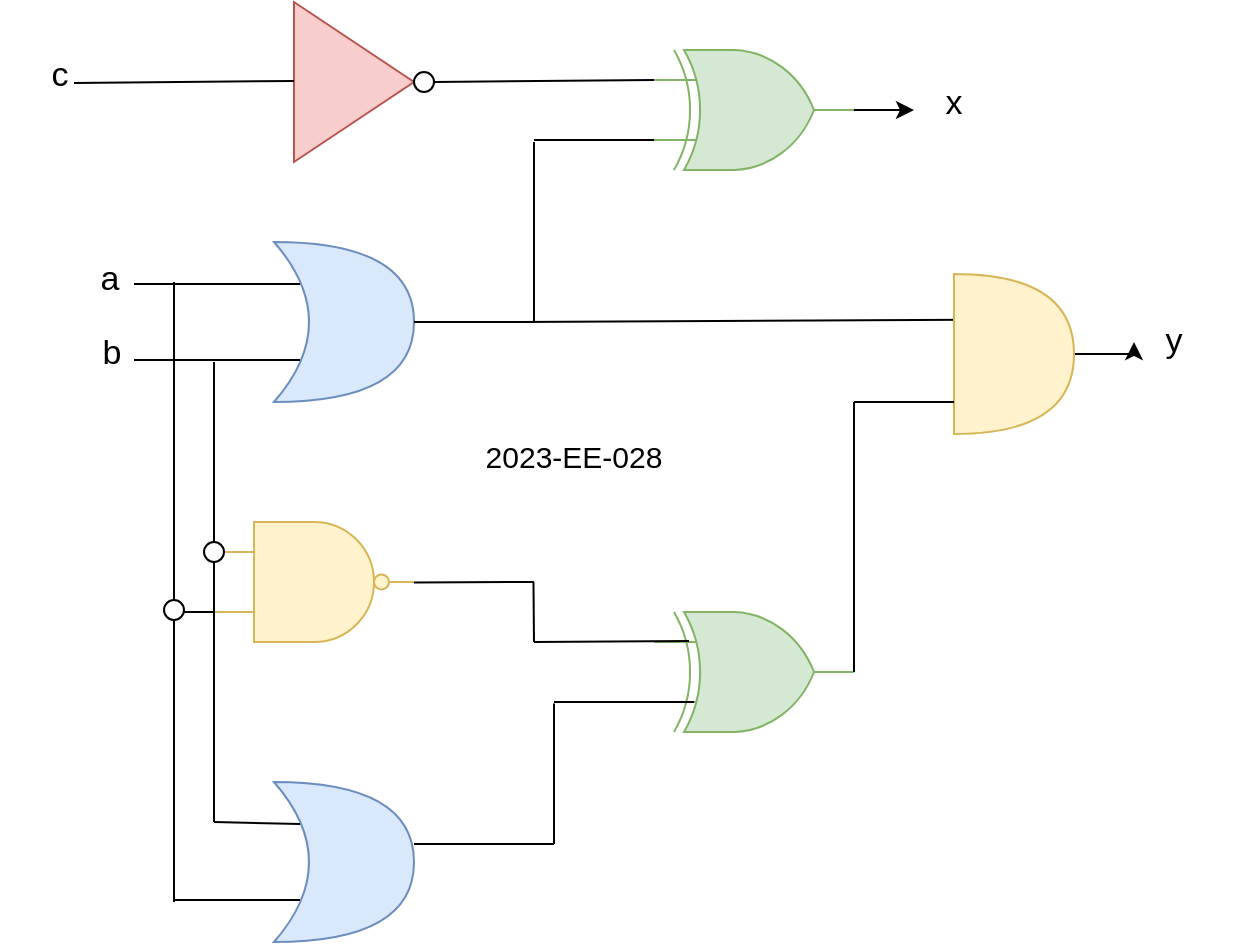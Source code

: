<mxfile version="26.0.11">
  <diagram name="Page-1" id="GbOqAX8gS-BmZQPD8mnE">
    <mxGraphModel grid="1" page="1" gridSize="10" guides="1" tooltips="1" connect="1" arrows="1" fold="1" pageScale="1" pageWidth="850" pageHeight="1100" math="0" shadow="0">
      <root>
        <mxCell id="0" />
        <mxCell id="1" parent="0" />
        <mxCell id="Z-D4doJ-xCOgX-m-qgC_-3" value="" style="verticalLabelPosition=bottom;shadow=0;dashed=0;align=center;html=1;verticalAlign=top;shape=mxgraph.electrical.logic_gates.logic_gate;operation=and;negating=1;negSize=0.15;fillColor=#fff2cc;strokeColor=#d6b656;" vertex="1" parent="1">
          <mxGeometry x="120" y="380" width="100" height="60" as="geometry" />
        </mxCell>
        <mxCell id="Z-D4doJ-xCOgX-m-qgC_-61" style="edgeStyle=orthogonalEdgeStyle;rounded=0;orthogonalLoop=1;jettySize=auto;html=1;exitX=1;exitY=0.5;exitDx=0;exitDy=0;exitPerimeter=0;" edge="1" parent="1" source="Z-D4doJ-xCOgX-m-qgC_-5">
          <mxGeometry relative="1" as="geometry">
            <mxPoint x="470" y="174.105" as="targetPoint" />
          </mxGeometry>
        </mxCell>
        <mxCell id="Z-D4doJ-xCOgX-m-qgC_-5" value="" style="verticalLabelPosition=bottom;shadow=0;dashed=0;align=center;html=1;verticalAlign=top;shape=mxgraph.electrical.logic_gates.logic_gate;operation=xor;fillColor=#d5e8d4;strokeColor=#82b366;" vertex="1" parent="1">
          <mxGeometry x="340" y="144" width="100" height="60" as="geometry" />
        </mxCell>
        <mxCell id="Z-D4doJ-xCOgX-m-qgC_-6" value="" style="verticalLabelPosition=bottom;shadow=0;dashed=0;align=center;html=1;verticalAlign=top;shape=mxgraph.electrical.logic_gates.logic_gate;operation=xor;fillColor=#d5e8d4;strokeColor=#82b366;" vertex="1" parent="1">
          <mxGeometry x="340" y="425" width="100" height="60" as="geometry" />
        </mxCell>
        <mxCell id="Z-D4doJ-xCOgX-m-qgC_-8" value="" style="shape=xor;whiteSpace=wrap;html=1;fillColor=#dae8fc;strokeColor=#6c8ebf;" vertex="1" parent="1">
          <mxGeometry x="150" y="240" width="70" height="80" as="geometry" />
        </mxCell>
        <mxCell id="Z-D4doJ-xCOgX-m-qgC_-14" value="" style="group" connectable="0" vertex="1" parent="1">
          <mxGeometry x="160" y="120" width="70" height="80" as="geometry" />
        </mxCell>
        <mxCell id="Z-D4doJ-xCOgX-m-qgC_-1" value="" style="triangle;whiteSpace=wrap;html=1;fillColor=#f8cecc;strokeColor=#b85450;" vertex="1" parent="Z-D4doJ-xCOgX-m-qgC_-14">
          <mxGeometry width="60" height="80" as="geometry" />
        </mxCell>
        <mxCell id="Z-D4doJ-xCOgX-m-qgC_-4" value="" style="ellipse;whiteSpace=wrap;html=1;aspect=fixed;" vertex="1" parent="Z-D4doJ-xCOgX-m-qgC_-14">
          <mxGeometry x="60" y="35" width="10" height="10" as="geometry" />
        </mxCell>
        <mxCell id="Z-D4doJ-xCOgX-m-qgC_-18" value="" style="endArrow=none;html=1;rounded=0;exitX=1;exitY=0.5;exitDx=0;exitDy=0;entryX=0;entryY=0.25;entryDx=0;entryDy=0;entryPerimeter=0;" edge="1" parent="1" source="Z-D4doJ-xCOgX-m-qgC_-4" target="Z-D4doJ-xCOgX-m-qgC_-5">
          <mxGeometry width="50" height="50" relative="1" as="geometry">
            <mxPoint x="280" y="240" as="sourcePoint" />
            <mxPoint x="430" y="160" as="targetPoint" />
          </mxGeometry>
        </mxCell>
        <mxCell id="Z-D4doJ-xCOgX-m-qgC_-22" value="" style="group" connectable="0" vertex="1" parent="1">
          <mxGeometry x="220" y="189" width="120" height="91" as="geometry" />
        </mxCell>
        <mxCell id="Z-D4doJ-xCOgX-m-qgC_-19" value="" style="endArrow=none;html=1;rounded=0;entryX=0;entryY=0.25;entryDx=0;entryDy=0;entryPerimeter=0;" edge="1" parent="Z-D4doJ-xCOgX-m-qgC_-22">
          <mxGeometry width="50" height="50" relative="1" as="geometry">
            <mxPoint x="60" as="sourcePoint" />
            <mxPoint x="120" as="targetPoint" />
          </mxGeometry>
        </mxCell>
        <mxCell id="Z-D4doJ-xCOgX-m-qgC_-20" value="" style="endArrow=none;html=1;rounded=0;" edge="1" parent="Z-D4doJ-xCOgX-m-qgC_-22">
          <mxGeometry width="50" height="50" relative="1" as="geometry">
            <mxPoint x="60" y="1" as="sourcePoint" />
            <mxPoint x="60" y="91" as="targetPoint" />
          </mxGeometry>
        </mxCell>
        <mxCell id="Z-D4doJ-xCOgX-m-qgC_-21" value="" style="endArrow=none;html=1;rounded=0;entryX=0;entryY=0.25;entryDx=0;entryDy=0;entryPerimeter=0;" edge="1" parent="Z-D4doJ-xCOgX-m-qgC_-22">
          <mxGeometry width="50" height="50" relative="1" as="geometry">
            <mxPoint y="91" as="sourcePoint" />
            <mxPoint x="60" y="91" as="targetPoint" />
          </mxGeometry>
        </mxCell>
        <mxCell id="Z-D4doJ-xCOgX-m-qgC_-62" value="" style="endArrow=none;html=1;rounded=0;entryX=-0.081;entryY=-0.014;entryDx=0;entryDy=0;entryPerimeter=0;" edge="1" parent="Z-D4doJ-xCOgX-m-qgC_-22">
          <mxGeometry width="50" height="50" relative="1" as="geometry">
            <mxPoint x="52" y="91" as="sourcePoint" />
            <mxPoint x="277.14" y="89.88" as="targetPoint" />
          </mxGeometry>
        </mxCell>
        <mxCell id="Z-D4doJ-xCOgX-m-qgC_-23" value="" style="endArrow=none;html=1;rounded=0;exitX=1;exitY=0.5;exitDx=0;exitDy=0;entryX=0;entryY=0.25;entryDx=0;entryDy=0;entryPerimeter=0;" edge="1" parent="1">
          <mxGeometry width="50" height="50" relative="1" as="geometry">
            <mxPoint x="50" y="160.5" as="sourcePoint" />
            <mxPoint x="160" y="159.5" as="targetPoint" />
          </mxGeometry>
        </mxCell>
        <mxCell id="Z-D4doJ-xCOgX-m-qgC_-24" value="" style="endArrow=none;html=1;rounded=0;entryX=0;entryY=0.25;entryDx=0;entryDy=0;entryPerimeter=0;" edge="1" parent="1">
          <mxGeometry width="50" height="50" relative="1" as="geometry">
            <mxPoint x="80" y="261" as="sourcePoint" />
            <mxPoint x="163" y="261" as="targetPoint" />
          </mxGeometry>
        </mxCell>
        <mxCell id="Z-D4doJ-xCOgX-m-qgC_-25" value="" style="endArrow=none;html=1;rounded=0;entryX=0;entryY=0.25;entryDx=0;entryDy=0;entryPerimeter=0;" edge="1" parent="1">
          <mxGeometry width="50" height="50" relative="1" as="geometry">
            <mxPoint x="80" y="299" as="sourcePoint" />
            <mxPoint x="163" y="299" as="targetPoint" />
          </mxGeometry>
        </mxCell>
        <mxCell id="Z-D4doJ-xCOgX-m-qgC_-30" value="" style="endArrow=none;html=1;rounded=0;" edge="1" parent="1" source="Z-D4doJ-xCOgX-m-qgC_-49">
          <mxGeometry width="50" height="50" relative="1" as="geometry">
            <mxPoint x="120" y="300" as="sourcePoint" />
            <mxPoint x="120" y="530" as="targetPoint" />
          </mxGeometry>
        </mxCell>
        <mxCell id="Z-D4doJ-xCOgX-m-qgC_-32" value="" style="endArrow=none;html=1;rounded=0;" edge="1" parent="1" source="Z-D4doJ-xCOgX-m-qgC_-51">
          <mxGeometry width="50" height="50" relative="1" as="geometry">
            <mxPoint x="100" y="260" as="sourcePoint" />
            <mxPoint x="100" y="570" as="targetPoint" />
          </mxGeometry>
        </mxCell>
        <mxCell id="Z-D4doJ-xCOgX-m-qgC_-33" value="" style="endArrow=none;html=1;rounded=0;" edge="1" parent="1">
          <mxGeometry width="50" height="50" relative="1" as="geometry">
            <mxPoint x="100" y="425" as="sourcePoint" />
            <mxPoint x="120" y="425" as="targetPoint" />
          </mxGeometry>
        </mxCell>
        <mxCell id="Z-D4doJ-xCOgX-m-qgC_-34" value="" style="shape=xor;whiteSpace=wrap;html=1;fillColor=#dae8fc;strokeColor=#6c8ebf;" vertex="1" parent="1">
          <mxGeometry x="150" y="510" width="70" height="80" as="geometry" />
        </mxCell>
        <mxCell id="Z-D4doJ-xCOgX-m-qgC_-35" value="" style="endArrow=none;html=1;rounded=0;entryX=0;entryY=0.25;entryDx=0;entryDy=0;entryPerimeter=0;" edge="1" parent="1">
          <mxGeometry width="50" height="50" relative="1" as="geometry">
            <mxPoint x="120" y="530" as="sourcePoint" />
            <mxPoint x="163" y="531" as="targetPoint" />
          </mxGeometry>
        </mxCell>
        <mxCell id="Z-D4doJ-xCOgX-m-qgC_-36" value="" style="endArrow=none;html=1;rounded=0;entryX=0;entryY=0.25;entryDx=0;entryDy=0;entryPerimeter=0;" edge="1" parent="1">
          <mxGeometry width="50" height="50" relative="1" as="geometry">
            <mxPoint x="100" y="569" as="sourcePoint" />
            <mxPoint x="163" y="569" as="targetPoint" />
          </mxGeometry>
        </mxCell>
        <mxCell id="Z-D4doJ-xCOgX-m-qgC_-38" value="" style="group" connectable="0" vertex="1" parent="1">
          <mxGeometry x="220" y="470" width="140" height="71" as="geometry" />
        </mxCell>
        <mxCell id="Z-D4doJ-xCOgX-m-qgC_-39" value="" style="endArrow=none;html=1;rounded=0;entryX=0;entryY=0.25;entryDx=0;entryDy=0;entryPerimeter=0;" edge="1" parent="Z-D4doJ-xCOgX-m-qgC_-38">
          <mxGeometry width="50" height="50" relative="1" as="geometry">
            <mxPoint x="70" as="sourcePoint" />
            <mxPoint x="140" as="targetPoint" />
          </mxGeometry>
        </mxCell>
        <mxCell id="Z-D4doJ-xCOgX-m-qgC_-40" value="" style="endArrow=none;html=1;rounded=0;" edge="1" parent="Z-D4doJ-xCOgX-m-qgC_-38">
          <mxGeometry width="50" height="50" relative="1" as="geometry">
            <mxPoint x="70" y="0.78" as="sourcePoint" />
            <mxPoint x="70" y="71" as="targetPoint" />
          </mxGeometry>
        </mxCell>
        <mxCell id="Z-D4doJ-xCOgX-m-qgC_-41" value="" style="endArrow=none;html=1;rounded=0;entryX=0;entryY=0.25;entryDx=0;entryDy=0;entryPerimeter=0;" edge="1" parent="Z-D4doJ-xCOgX-m-qgC_-38">
          <mxGeometry width="50" height="50" relative="1" as="geometry">
            <mxPoint y="71" as="sourcePoint" />
            <mxPoint x="70" y="71" as="targetPoint" />
          </mxGeometry>
        </mxCell>
        <mxCell id="Z-D4doJ-xCOgX-m-qgC_-46" value="" style="endArrow=none;html=1;rounded=0;exitX=1;exitY=0.5;exitDx=0;exitDy=0;" edge="1" parent="1">
          <mxGeometry width="50" height="50" relative="1" as="geometry">
            <mxPoint x="220" y="410.24" as="sourcePoint" />
            <mxPoint x="280" y="410" as="targetPoint" />
          </mxGeometry>
        </mxCell>
        <mxCell id="Z-D4doJ-xCOgX-m-qgC_-47" value="" style="endArrow=none;html=1;rounded=0;" edge="1" parent="1">
          <mxGeometry width="50" height="50" relative="1" as="geometry">
            <mxPoint x="279.74" y="410" as="sourcePoint" />
            <mxPoint x="280" y="440" as="targetPoint" />
          </mxGeometry>
        </mxCell>
        <mxCell id="Z-D4doJ-xCOgX-m-qgC_-48" value="" style="endArrow=none;html=1;rounded=0;entryX=0.175;entryY=0.242;entryDx=0;entryDy=0;entryPerimeter=0;" edge="1" parent="1" target="Z-D4doJ-xCOgX-m-qgC_-6">
          <mxGeometry width="50" height="50" relative="1" as="geometry">
            <mxPoint x="280" y="440" as="sourcePoint" />
            <mxPoint x="335" y="440" as="targetPoint" />
          </mxGeometry>
        </mxCell>
        <mxCell id="Z-D4doJ-xCOgX-m-qgC_-50" value="" style="endArrow=none;html=1;rounded=0;" edge="1" parent="1" target="Z-D4doJ-xCOgX-m-qgC_-49">
          <mxGeometry width="50" height="50" relative="1" as="geometry">
            <mxPoint x="120" y="300" as="sourcePoint" />
            <mxPoint x="120" y="530" as="targetPoint" />
          </mxGeometry>
        </mxCell>
        <mxCell id="Z-D4doJ-xCOgX-m-qgC_-49" value="" style="ellipse;html=1;verticalLabelPosition=bottom;labelBackgroundColor=#ffffff;verticalAlign=top;fillColor=#ffffff" vertex="1" parent="1">
          <mxGeometry x="115" y="390" width="10" height="10" as="geometry" />
        </mxCell>
        <mxCell id="Z-D4doJ-xCOgX-m-qgC_-52" value="" style="endArrow=none;html=1;rounded=0;" edge="1" parent="1" target="Z-D4doJ-xCOgX-m-qgC_-51">
          <mxGeometry width="50" height="50" relative="1" as="geometry">
            <mxPoint x="100" y="260" as="sourcePoint" />
            <mxPoint x="100" y="570" as="targetPoint" />
          </mxGeometry>
        </mxCell>
        <mxCell id="Z-D4doJ-xCOgX-m-qgC_-51" value="" style="ellipse;html=1;verticalLabelPosition=bottom;labelBackgroundColor=#ffffff;verticalAlign=top;fillColor=#ffffff" vertex="1" parent="1">
          <mxGeometry x="95" y="419" width="10" height="10" as="geometry" />
        </mxCell>
        <mxCell id="Z-D4doJ-xCOgX-m-qgC_-75" style="edgeStyle=orthogonalEdgeStyle;rounded=0;orthogonalLoop=1;jettySize=auto;html=1;exitX=1;exitY=0.5;exitDx=0;exitDy=0;exitPerimeter=0;" edge="1" parent="1" source="Z-D4doJ-xCOgX-m-qgC_-54">
          <mxGeometry relative="1" as="geometry">
            <mxPoint x="580" y="290" as="targetPoint" />
          </mxGeometry>
        </mxCell>
        <mxCell id="Z-D4doJ-xCOgX-m-qgC_-54" value="" style="shape=or;whiteSpace=wrap;html=1;fillColor=#fff2cc;strokeColor=#d6b656;" vertex="1" parent="1">
          <mxGeometry x="490" y="256" width="60" height="80" as="geometry" />
        </mxCell>
        <mxCell id="Z-D4doJ-xCOgX-m-qgC_-60" value="&lt;font style=&quot;font-size: 17px;&quot;&gt;a&lt;/font&gt;" style="text;html=1;align=center;verticalAlign=middle;whiteSpace=wrap;rounded=0;" vertex="1" parent="1">
          <mxGeometry x="38" y="244" width="60" height="30" as="geometry" />
        </mxCell>
        <mxCell id="Z-D4doJ-xCOgX-m-qgC_-73" value="" style="endArrow=none;html=1;rounded=0;exitX=1;exitY=0.5;exitDx=0;exitDy=0;exitPerimeter=0;" edge="1" parent="1" source="Z-D4doJ-xCOgX-m-qgC_-6">
          <mxGeometry width="50" height="50" relative="1" as="geometry">
            <mxPoint x="400" y="390" as="sourcePoint" />
            <mxPoint x="440" y="320" as="targetPoint" />
          </mxGeometry>
        </mxCell>
        <mxCell id="Z-D4doJ-xCOgX-m-qgC_-74" value="" style="endArrow=none;html=1;rounded=0;entryX=0;entryY=0.25;entryDx=0;entryDy=0;entryPerimeter=0;" edge="1" parent="1">
          <mxGeometry width="50" height="50" relative="1" as="geometry">
            <mxPoint x="440" y="320" as="sourcePoint" />
            <mxPoint x="490" y="320" as="targetPoint" />
          </mxGeometry>
        </mxCell>
        <mxCell id="Z-D4doJ-xCOgX-m-qgC_-78" value="&lt;font style=&quot;font-size: 17px;&quot;&gt;b&lt;/font&gt;" style="text;html=1;align=center;verticalAlign=middle;whiteSpace=wrap;rounded=0;" vertex="1" parent="1">
          <mxGeometry x="39" y="281" width="60" height="30" as="geometry" />
        </mxCell>
        <mxCell id="Z-D4doJ-xCOgX-m-qgC_-79" value="&lt;font style=&quot;font-size: 17px;&quot;&gt;c&lt;/font&gt;" style="text;html=1;align=center;verticalAlign=middle;whiteSpace=wrap;rounded=0;" vertex="1" parent="1">
          <mxGeometry x="13" y="142" width="60" height="30" as="geometry" />
        </mxCell>
        <mxCell id="Z-D4doJ-xCOgX-m-qgC_-80" value="&lt;span style=&quot;font-size: 17px;&quot;&gt;x&lt;/span&gt;" style="text;html=1;align=center;verticalAlign=middle;whiteSpace=wrap;rounded=0;" vertex="1" parent="1">
          <mxGeometry x="460" y="156" width="60" height="30" as="geometry" />
        </mxCell>
        <mxCell id="Z-D4doJ-xCOgX-m-qgC_-81" value="&lt;span style=&quot;font-size: 17px;&quot;&gt;y&lt;/span&gt;" style="text;html=1;align=center;verticalAlign=middle;whiteSpace=wrap;rounded=0;" vertex="1" parent="1">
          <mxGeometry x="570" y="275" width="60" height="30" as="geometry" />
        </mxCell>
        <mxCell id="Z-D4doJ-xCOgX-m-qgC_-86" value="&lt;font style=&quot;font-size: 15px;&quot;&gt;2023-EE-028&lt;/font&gt;" style="text;html=1;align=center;verticalAlign=middle;whiteSpace=wrap;rounded=0;" vertex="1" parent="1">
          <mxGeometry x="250" y="332" width="100" height="30" as="geometry" />
        </mxCell>
      </root>
    </mxGraphModel>
  </diagram>
</mxfile>
